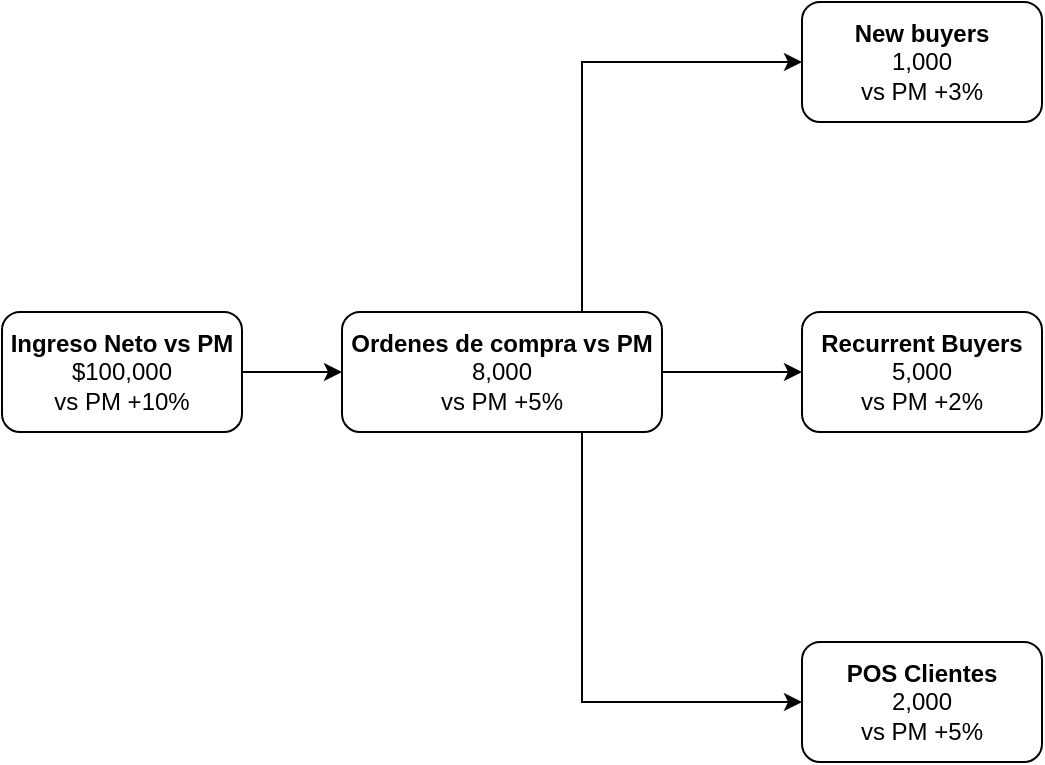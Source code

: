 <mxfile version="27.0.9">
  <diagram name="Page-1" id="PjmBxSnyQkSnfbC_tVtb">
    <mxGraphModel dx="1281" dy="604" grid="1" gridSize="10" guides="1" tooltips="1" connect="1" arrows="1" fold="1" page="1" pageScale="1" pageWidth="1100" pageHeight="850" math="0" shadow="0">
      <root>
        <mxCell id="0" />
        <mxCell id="1" parent="0" />
        <mxCell id="aTSqrQptcaVGD0hUVj6n-9" style="edgeStyle=orthogonalEdgeStyle;rounded=0;orthogonalLoop=1;jettySize=auto;html=1;exitX=1;exitY=0.5;exitDx=0;exitDy=0;" edge="1" parent="1" source="aTSqrQptcaVGD0hUVj6n-1" target="aTSqrQptcaVGD0hUVj6n-2">
          <mxGeometry relative="1" as="geometry" />
        </mxCell>
        <mxCell id="aTSqrQptcaVGD0hUVj6n-1" value="&lt;b&gt;Ingreso Neto vs PM&lt;/b&gt;&lt;br&gt;$100,000&lt;br&gt;vs PM +10%" style="rounded=1;whiteSpace=wrap;html=1;" vertex="1" parent="1">
          <mxGeometry x="120" y="395" width="120" height="60" as="geometry" />
        </mxCell>
        <mxCell id="aTSqrQptcaVGD0hUVj6n-10" style="edgeStyle=orthogonalEdgeStyle;rounded=0;orthogonalLoop=1;jettySize=auto;html=1;exitX=1;exitY=0.5;exitDx=0;exitDy=0;" edge="1" parent="1" source="aTSqrQptcaVGD0hUVj6n-2" target="aTSqrQptcaVGD0hUVj6n-4">
          <mxGeometry relative="1" as="geometry" />
        </mxCell>
        <mxCell id="aTSqrQptcaVGD0hUVj6n-11" style="edgeStyle=orthogonalEdgeStyle;rounded=0;orthogonalLoop=1;jettySize=auto;html=1;exitX=0.75;exitY=0;exitDx=0;exitDy=0;entryX=0;entryY=0.5;entryDx=0;entryDy=0;" edge="1" parent="1" source="aTSqrQptcaVGD0hUVj6n-2" target="aTSqrQptcaVGD0hUVj6n-3">
          <mxGeometry relative="1" as="geometry" />
        </mxCell>
        <mxCell id="aTSqrQptcaVGD0hUVj6n-12" style="edgeStyle=orthogonalEdgeStyle;rounded=0;orthogonalLoop=1;jettySize=auto;html=1;exitX=0.75;exitY=1;exitDx=0;exitDy=0;entryX=0;entryY=0.5;entryDx=0;entryDy=0;" edge="1" parent="1" source="aTSqrQptcaVGD0hUVj6n-2" target="aTSqrQptcaVGD0hUVj6n-5">
          <mxGeometry relative="1" as="geometry" />
        </mxCell>
        <mxCell id="aTSqrQptcaVGD0hUVj6n-2" value="&lt;b&gt;Ordenes de compra vs PM&lt;/b&gt;&lt;br&gt;8,000&lt;br&gt;vs PM +5%" style="rounded=1;whiteSpace=wrap;html=1;" vertex="1" parent="1">
          <mxGeometry x="290" y="395" width="160" height="60" as="geometry" />
        </mxCell>
        <mxCell id="aTSqrQptcaVGD0hUVj6n-3" value="&lt;b&gt;New buyers&lt;/b&gt;&lt;br&gt;1,000&lt;br&gt;vs PM +3%" style="rounded=1;whiteSpace=wrap;html=1;" vertex="1" parent="1">
          <mxGeometry x="520" y="240" width="120" height="60" as="geometry" />
        </mxCell>
        <mxCell id="aTSqrQptcaVGD0hUVj6n-4" value="&lt;b&gt;Recurrent Buyers&lt;br&gt;&lt;/b&gt;5,000&lt;br&gt;vs PM +2%" style="rounded=1;whiteSpace=wrap;html=1;" vertex="1" parent="1">
          <mxGeometry x="520" y="395" width="120" height="60" as="geometry" />
        </mxCell>
        <mxCell id="aTSqrQptcaVGD0hUVj6n-5" value="&lt;b&gt;POS Clientes&lt;br&gt;&lt;/b&gt;2,000&lt;br&gt;vs PM +5%" style="rounded=1;whiteSpace=wrap;html=1;" vertex="1" parent="1">
          <mxGeometry x="520" y="560" width="120" height="60" as="geometry" />
        </mxCell>
      </root>
    </mxGraphModel>
  </diagram>
</mxfile>

